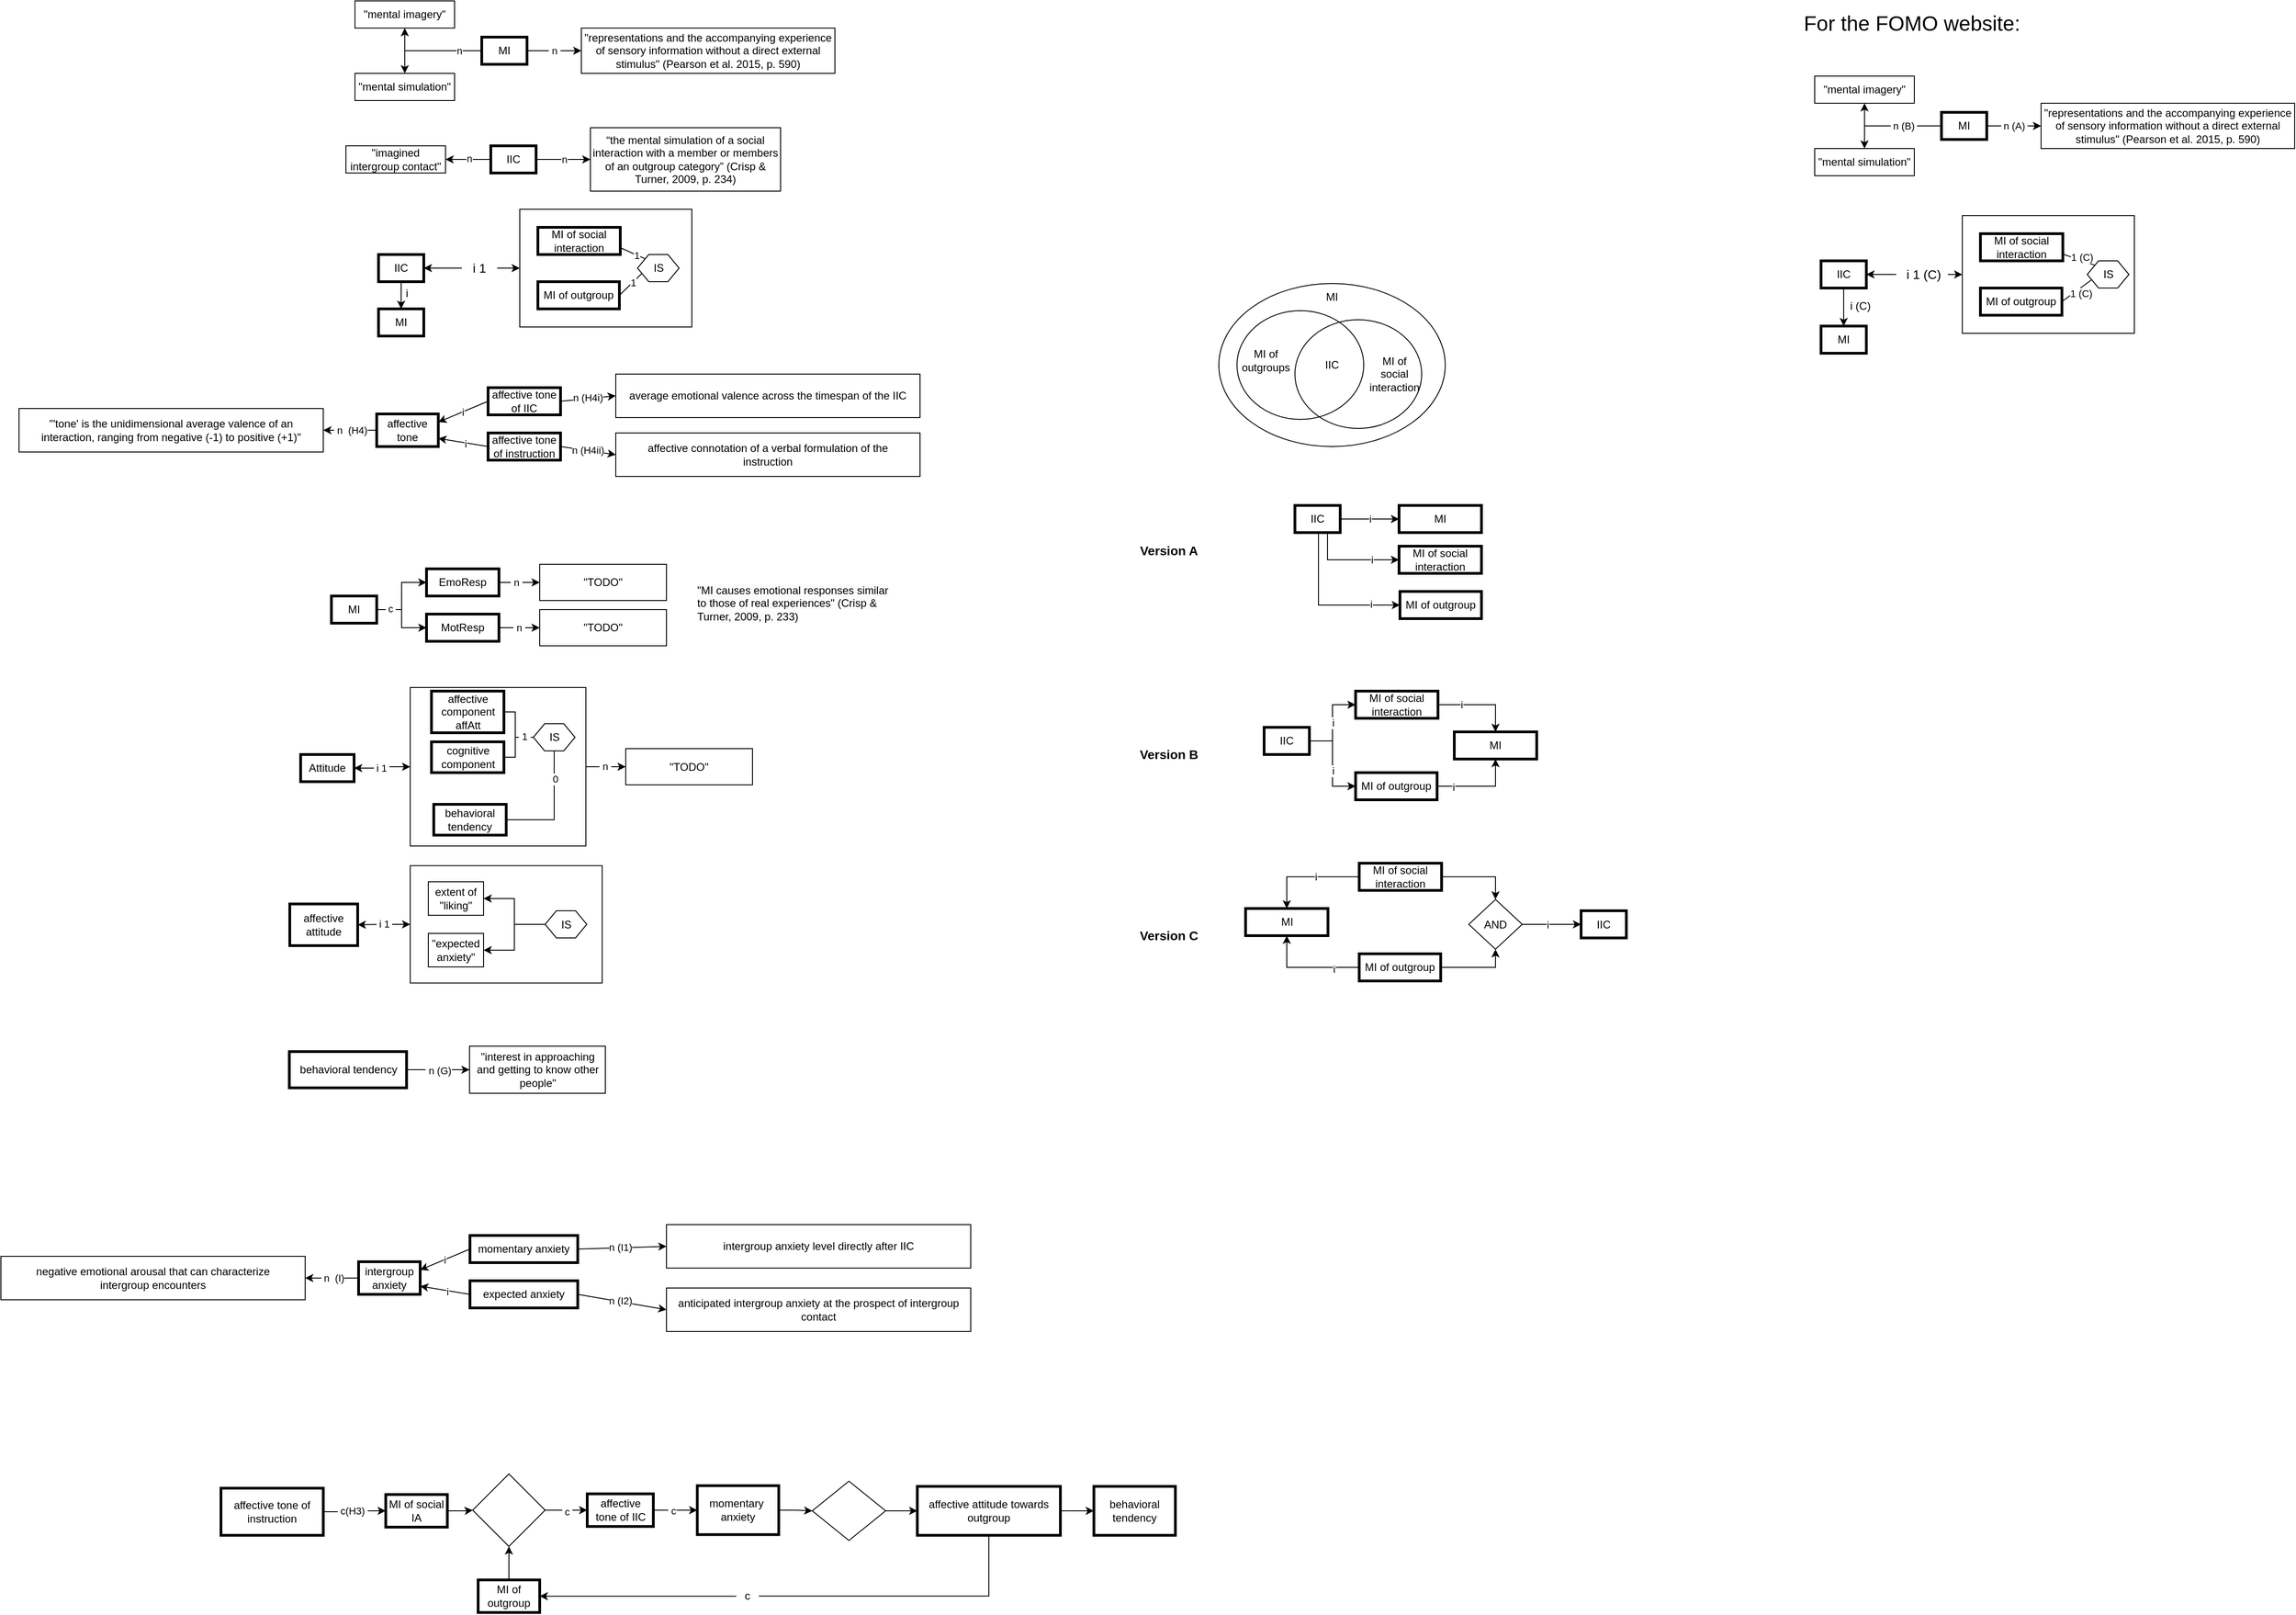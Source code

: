 <mxfile version="22.1.21" type="device">
  <diagram name="Seite-1" id="5yZLBT5A5RAoVS_Xg-lV">
    <mxGraphModel dx="1745" dy="675" grid="0" gridSize="10" guides="1" tooltips="1" connect="1" arrows="1" fold="1" page="1" pageScale="1" pageWidth="827" pageHeight="1169" math="0" shadow="0">
      <root>
        <mxCell id="0" />
        <mxCell id="1" parent="0" />
        <mxCell id="U7w9YXxzY0TWjTic5yac-33" style="edgeStyle=orthogonalEdgeStyle;rounded=0;orthogonalLoop=1;jettySize=auto;html=1;startArrow=classic;startFill=1;" parent="1" source="U7w9YXxzY0TWjTic5yac-24" target="U7w9YXxzY0TWjTic5yac-34" edge="1">
          <mxGeometry relative="1" as="geometry">
            <mxPoint x="100" y="883.0" as="targetPoint" />
          </mxGeometry>
        </mxCell>
        <mxCell id="U7w9YXxzY0TWjTic5yac-36" value="&amp;nbsp;i 1&amp;nbsp;" style="edgeLabel;html=1;align=center;verticalAlign=middle;resizable=0;points=[];" parent="U7w9YXxzY0TWjTic5yac-33" vertex="1" connectable="0">
          <mxGeometry x="0.002" y="-1" relative="1" as="geometry">
            <mxPoint as="offset" />
          </mxGeometry>
        </mxCell>
        <mxCell id="U7w9YXxzY0TWjTic5yac-37" style="edgeStyle=orthogonalEdgeStyle;rounded=0;orthogonalLoop=1;jettySize=auto;html=1;" parent="1" source="U7w9YXxzY0TWjTic5yac-24" target="U7w9YXxzY0TWjTic5yac-21" edge="1">
          <mxGeometry relative="1" as="geometry" />
        </mxCell>
        <mxCell id="U7w9YXxzY0TWjTic5yac-38" value="&amp;nbsp;n&amp;nbsp;" style="edgeLabel;html=1;align=center;verticalAlign=middle;resizable=0;points=[];" parent="U7w9YXxzY0TWjTic5yac-37" vertex="1" connectable="0">
          <mxGeometry x="-0.078" y="1" relative="1" as="geometry">
            <mxPoint as="offset" />
          </mxGeometry>
        </mxCell>
        <mxCell id="U7w9YXxzY0TWjTic5yac-24" value="" style="rounded=0;whiteSpace=wrap;html=1;" parent="1" vertex="1">
          <mxGeometry x="157" y="796" width="194" height="175" as="geometry" />
        </mxCell>
        <mxCell id="WUrqiauPszfEcTlT8KK8-7" value="" style="rounded=0;whiteSpace=wrap;html=1;" parent="1" vertex="1">
          <mxGeometry x="278" y="268" width="190" height="130" as="geometry" />
        </mxCell>
        <mxCell id="HkP_gd-xjNYq4AOfFM9T-7" style="edgeStyle=orthogonalEdgeStyle;rounded=0;orthogonalLoop=1;jettySize=auto;html=1;" parent="1" source="HkP_gd-xjNYq4AOfFM9T-1" target="HkP_gd-xjNYq4AOfFM9T-5" edge="1">
          <mxGeometry relative="1" as="geometry" />
        </mxCell>
        <mxCell id="HkP_gd-xjNYq4AOfFM9T-8" style="edgeStyle=orthogonalEdgeStyle;rounded=0;orthogonalLoop=1;jettySize=auto;html=1;" parent="1" source="HkP_gd-xjNYq4AOfFM9T-1" target="HkP_gd-xjNYq4AOfFM9T-2" edge="1">
          <mxGeometry relative="1" as="geometry" />
        </mxCell>
        <mxCell id="HkP_gd-xjNYq4AOfFM9T-9" value="n" style="edgeLabel;html=1;align=center;verticalAlign=middle;resizable=0;points=[];" parent="HkP_gd-xjNYq4AOfFM9T-8" vertex="1" connectable="0">
          <mxGeometry x="-0.545" relative="1" as="geometry">
            <mxPoint as="offset" />
          </mxGeometry>
        </mxCell>
        <mxCell id="b0rjAcDf9z5aJyuMgeFr-4" style="edgeStyle=orthogonalEdgeStyle;rounded=0;orthogonalLoop=1;jettySize=auto;html=1;" parent="1" source="HkP_gd-xjNYq4AOfFM9T-1" target="HkP_gd-xjNYq4AOfFM9T-10" edge="1">
          <mxGeometry relative="1" as="geometry" />
        </mxCell>
        <mxCell id="b0rjAcDf9z5aJyuMgeFr-5" value="&amp;nbsp;n&amp;nbsp;" style="edgeLabel;html=1;align=center;verticalAlign=middle;resizable=0;points=[];" parent="b0rjAcDf9z5aJyuMgeFr-4" vertex="1" connectable="0">
          <mxGeometry x="-0.001" relative="1" as="geometry">
            <mxPoint as="offset" />
          </mxGeometry>
        </mxCell>
        <mxCell id="HkP_gd-xjNYq4AOfFM9T-1" value="MI" style="rounded=0;whiteSpace=wrap;html=1;strokeWidth=3;" parent="1" vertex="1">
          <mxGeometry x="236" y="78" width="50" height="30" as="geometry" />
        </mxCell>
        <mxCell id="HkP_gd-xjNYq4AOfFM9T-2" value="&quot;mental imagery&quot;" style="rounded=0;whiteSpace=wrap;html=1;" parent="1" vertex="1">
          <mxGeometry x="96" y="38" width="110" height="30" as="geometry" />
        </mxCell>
        <mxCell id="HkP_gd-xjNYq4AOfFM9T-5" value="&quot;mental simulation&quot;" style="rounded=0;whiteSpace=wrap;html=1;" parent="1" vertex="1">
          <mxGeometry x="96" y="118" width="110" height="30" as="geometry" />
        </mxCell>
        <mxCell id="HkP_gd-xjNYq4AOfFM9T-10" value="&quot;representations and the accompanying experience of sensory information without a direct external stimulus&quot; (Pearson et al. 2015, p. 590)" style="rounded=0;whiteSpace=wrap;html=1;" parent="1" vertex="1">
          <mxGeometry x="346" y="68" width="280" height="50" as="geometry" />
        </mxCell>
        <mxCell id="HkP_gd-xjNYq4AOfFM9T-13" style="edgeStyle=orthogonalEdgeStyle;rounded=0;orthogonalLoop=1;jettySize=auto;html=1;" parent="1" source="HkP_gd-xjNYq4AOfFM9T-11" target="HkP_gd-xjNYq4AOfFM9T-12" edge="1">
          <mxGeometry relative="1" as="geometry" />
        </mxCell>
        <mxCell id="HkP_gd-xjNYq4AOfFM9T-14" value="n" style="edgeLabel;html=1;align=center;verticalAlign=middle;resizable=0;points=[];" parent="HkP_gd-xjNYq4AOfFM9T-13" vertex="1" connectable="0">
          <mxGeometry x="0.033" relative="1" as="geometry">
            <mxPoint as="offset" />
          </mxGeometry>
        </mxCell>
        <mxCell id="HkP_gd-xjNYq4AOfFM9T-16" style="edgeStyle=orthogonalEdgeStyle;rounded=0;orthogonalLoop=1;jettySize=auto;html=1;" parent="1" source="HkP_gd-xjNYq4AOfFM9T-11" target="HkP_gd-xjNYq4AOfFM9T-15" edge="1">
          <mxGeometry relative="1" as="geometry" />
        </mxCell>
        <mxCell id="HkP_gd-xjNYq4AOfFM9T-17" value="n" style="edgeLabel;html=1;align=center;verticalAlign=middle;resizable=0;points=[];" parent="HkP_gd-xjNYq4AOfFM9T-16" vertex="1" connectable="0">
          <mxGeometry x="-0.05" y="-1" relative="1" as="geometry">
            <mxPoint as="offset" />
          </mxGeometry>
        </mxCell>
        <mxCell id="HkP_gd-xjNYq4AOfFM9T-11" value="IIC" style="rounded=0;whiteSpace=wrap;html=1;strokeWidth=3;" parent="1" vertex="1">
          <mxGeometry x="246" y="198" width="50" height="30" as="geometry" />
        </mxCell>
        <mxCell id="HkP_gd-xjNYq4AOfFM9T-12" value="“the mental simulation of a social interaction with a member or members of an outgroup category” (Crisp &amp;amp; Turner, 2009, p. 234)" style="rounded=0;whiteSpace=wrap;html=1;" parent="1" vertex="1">
          <mxGeometry x="356" y="178" width="210" height="70" as="geometry" />
        </mxCell>
        <mxCell id="HkP_gd-xjNYq4AOfFM9T-15" value="&quot;imagined intergroup contact&quot;" style="rounded=0;whiteSpace=wrap;html=1;" parent="1" vertex="1">
          <mxGeometry x="86" y="198" width="110" height="30" as="geometry" />
        </mxCell>
        <mxCell id="HkP_gd-xjNYq4AOfFM9T-21" value="" style="ellipse;whiteSpace=wrap;html=1;" parent="1" vertex="1">
          <mxGeometry x="1050" y="350" width="250" height="180" as="geometry" />
        </mxCell>
        <mxCell id="HkP_gd-xjNYq4AOfFM9T-22" value="" style="ellipse;whiteSpace=wrap;html=1;fillColor=none;" parent="1" vertex="1">
          <mxGeometry x="1070" y="380" width="140" height="120" as="geometry" />
        </mxCell>
        <mxCell id="HkP_gd-xjNYq4AOfFM9T-23" value="" style="ellipse;whiteSpace=wrap;html=1;fillColor=none;" parent="1" vertex="1">
          <mxGeometry x="1134" y="390" width="140" height="120" as="geometry" />
        </mxCell>
        <mxCell id="HkP_gd-xjNYq4AOfFM9T-24" value="MI" style="text;html=1;strokeColor=none;fillColor=none;align=center;verticalAlign=middle;whiteSpace=wrap;rounded=0;" parent="1" vertex="1">
          <mxGeometry x="1145" y="350" width="60" height="30" as="geometry" />
        </mxCell>
        <mxCell id="HkP_gd-xjNYq4AOfFM9T-25" value="MI of social interaction" style="text;html=1;strokeColor=none;fillColor=none;align=center;verticalAlign=middle;whiteSpace=wrap;rounded=0;" parent="1" vertex="1">
          <mxGeometry x="1214" y="435" width="60" height="30" as="geometry" />
        </mxCell>
        <mxCell id="HkP_gd-xjNYq4AOfFM9T-26" value="MI of outgroups" style="text;html=1;strokeColor=none;fillColor=none;align=center;verticalAlign=middle;whiteSpace=wrap;rounded=0;" parent="1" vertex="1">
          <mxGeometry x="1070" y="420" width="64" height="30" as="geometry" />
        </mxCell>
        <mxCell id="HkP_gd-xjNYq4AOfFM9T-27" value="IIC" style="text;html=1;strokeColor=none;fillColor=none;align=center;verticalAlign=middle;whiteSpace=wrap;rounded=0;" parent="1" vertex="1">
          <mxGeometry x="1145" y="425" width="60" height="30" as="geometry" />
        </mxCell>
        <mxCell id="HkP_gd-xjNYq4AOfFM9T-28" value="MI" style="rounded=0;whiteSpace=wrap;html=1;strokeWidth=3;" parent="1" vertex="1">
          <mxGeometry x="1249" y="595" width="91" height="30" as="geometry" />
        </mxCell>
        <mxCell id="HkP_gd-xjNYq4AOfFM9T-30" value="i" style="edgeStyle=orthogonalEdgeStyle;rounded=0;orthogonalLoop=1;jettySize=auto;html=1;" parent="1" source="HkP_gd-xjNYq4AOfFM9T-29" target="HkP_gd-xjNYq4AOfFM9T-28" edge="1">
          <mxGeometry relative="1" as="geometry" />
        </mxCell>
        <mxCell id="HkP_gd-xjNYq4AOfFM9T-33" style="edgeStyle=orthogonalEdgeStyle;rounded=0;orthogonalLoop=1;jettySize=auto;html=1;entryX=0;entryY=0.5;entryDx=0;entryDy=0;" parent="1" source="HkP_gd-xjNYq4AOfFM9T-29" target="HkP_gd-xjNYq4AOfFM9T-31" edge="1">
          <mxGeometry relative="1" as="geometry">
            <Array as="points">
              <mxPoint x="1170" y="655" />
            </Array>
          </mxGeometry>
        </mxCell>
        <mxCell id="HkP_gd-xjNYq4AOfFM9T-35" value="i" style="edgeLabel;html=1;align=center;verticalAlign=middle;resizable=0;points=[];" parent="HkP_gd-xjNYq4AOfFM9T-33" vertex="1" connectable="0">
          <mxGeometry x="0.45" relative="1" as="geometry">
            <mxPoint as="offset" />
          </mxGeometry>
        </mxCell>
        <mxCell id="HkP_gd-xjNYq4AOfFM9T-34" style="edgeStyle=orthogonalEdgeStyle;rounded=0;orthogonalLoop=1;jettySize=auto;html=1;entryX=0;entryY=0.5;entryDx=0;entryDy=0;" parent="1" source="HkP_gd-xjNYq4AOfFM9T-29" target="HkP_gd-xjNYq4AOfFM9T-32" edge="1">
          <mxGeometry relative="1" as="geometry">
            <Array as="points">
              <mxPoint x="1160" y="705" />
            </Array>
          </mxGeometry>
        </mxCell>
        <mxCell id="HkP_gd-xjNYq4AOfFM9T-36" value="i" style="edgeLabel;html=1;align=center;verticalAlign=middle;resizable=0;points=[];" parent="HkP_gd-xjNYq4AOfFM9T-34" vertex="1" connectable="0">
          <mxGeometry x="0.624" y="1" relative="1" as="geometry">
            <mxPoint as="offset" />
          </mxGeometry>
        </mxCell>
        <mxCell id="HkP_gd-xjNYq4AOfFM9T-29" value="IIC" style="rounded=0;whiteSpace=wrap;html=1;strokeWidth=3;" parent="1" vertex="1">
          <mxGeometry x="1134" y="595" width="50" height="30" as="geometry" />
        </mxCell>
        <mxCell id="HkP_gd-xjNYq4AOfFM9T-31" value="MI of social interaction" style="rounded=0;whiteSpace=wrap;html=1;strokeWidth=3;" parent="1" vertex="1">
          <mxGeometry x="1249" y="640" width="91" height="30" as="geometry" />
        </mxCell>
        <mxCell id="HkP_gd-xjNYq4AOfFM9T-32" value="MI of outgroup" style="rounded=0;whiteSpace=wrap;html=1;strokeWidth=3;" parent="1" vertex="1">
          <mxGeometry x="1250" y="690" width="90" height="30" as="geometry" />
        </mxCell>
        <mxCell id="HkP_gd-xjNYq4AOfFM9T-37" value="&lt;b&gt;&lt;font style=&quot;font-size: 14px;&quot;&gt;Version A&lt;/font&gt;&lt;/b&gt;" style="text;html=1;strokeColor=none;fillColor=none;align=center;verticalAlign=middle;whiteSpace=wrap;rounded=0;" parent="1" vertex="1">
          <mxGeometry x="950" y="630" width="90" height="30" as="geometry" />
        </mxCell>
        <mxCell id="HkP_gd-xjNYq4AOfFM9T-38" value="MI" style="rounded=0;whiteSpace=wrap;html=1;strokeWidth=3;" parent="1" vertex="1">
          <mxGeometry x="1310" y="845" width="91" height="30" as="geometry" />
        </mxCell>
        <mxCell id="HkP_gd-xjNYq4AOfFM9T-39" value="i" style="edgeStyle=orthogonalEdgeStyle;rounded=0;orthogonalLoop=1;jettySize=auto;html=1;entryX=0;entryY=0.5;entryDx=0;entryDy=0;" parent="1" source="HkP_gd-xjNYq4AOfFM9T-44" target="HkP_gd-xjNYq4AOfFM9T-45" edge="1">
          <mxGeometry relative="1" as="geometry" />
        </mxCell>
        <mxCell id="HkP_gd-xjNYq4AOfFM9T-40" style="edgeStyle=orthogonalEdgeStyle;rounded=0;orthogonalLoop=1;jettySize=auto;html=1;entryX=1;entryY=0.5;entryDx=0;entryDy=0;startArrow=classic;startFill=1;endArrow=none;endFill=0;exitX=0.5;exitY=0;exitDx=0;exitDy=0;" parent="1" source="HkP_gd-xjNYq4AOfFM9T-38" target="HkP_gd-xjNYq4AOfFM9T-45" edge="1">
          <mxGeometry relative="1" as="geometry" />
        </mxCell>
        <mxCell id="HkP_gd-xjNYq4AOfFM9T-41" value="i" style="edgeLabel;html=1;align=center;verticalAlign=middle;resizable=0;points=[];" parent="HkP_gd-xjNYq4AOfFM9T-40" vertex="1" connectable="0">
          <mxGeometry x="0.45" relative="1" as="geometry">
            <mxPoint as="offset" />
          </mxGeometry>
        </mxCell>
        <mxCell id="HkP_gd-xjNYq4AOfFM9T-42" style="edgeStyle=orthogonalEdgeStyle;rounded=0;orthogonalLoop=1;jettySize=auto;html=1;entryX=1;entryY=0.5;entryDx=0;entryDy=0;startArrow=classic;startFill=1;endArrow=none;endFill=0;exitX=0.5;exitY=1;exitDx=0;exitDy=0;" parent="1" source="HkP_gd-xjNYq4AOfFM9T-38" target="HkP_gd-xjNYq4AOfFM9T-46" edge="1">
          <mxGeometry relative="1" as="geometry" />
        </mxCell>
        <mxCell id="HkP_gd-xjNYq4AOfFM9T-43" value="i" style="edgeLabel;html=1;align=center;verticalAlign=middle;resizable=0;points=[];" parent="HkP_gd-xjNYq4AOfFM9T-42" vertex="1" connectable="0">
          <mxGeometry x="0.624" y="1" relative="1" as="geometry">
            <mxPoint as="offset" />
          </mxGeometry>
        </mxCell>
        <mxCell id="HkP_gd-xjNYq4AOfFM9T-48" style="edgeStyle=orthogonalEdgeStyle;rounded=0;orthogonalLoop=1;jettySize=auto;html=1;entryX=0;entryY=0.5;entryDx=0;entryDy=0;" parent="1" source="HkP_gd-xjNYq4AOfFM9T-44" target="HkP_gd-xjNYq4AOfFM9T-46" edge="1">
          <mxGeometry relative="1" as="geometry" />
        </mxCell>
        <mxCell id="HkP_gd-xjNYq4AOfFM9T-49" value="i" style="edgeLabel;html=1;align=center;verticalAlign=middle;resizable=0;points=[];" parent="HkP_gd-xjNYq4AOfFM9T-48" vertex="1" connectable="0">
          <mxGeometry x="0.139" relative="1" as="geometry">
            <mxPoint y="1" as="offset" />
          </mxGeometry>
        </mxCell>
        <mxCell id="HkP_gd-xjNYq4AOfFM9T-44" value="IIC" style="rounded=0;whiteSpace=wrap;html=1;strokeWidth=3;" parent="1" vertex="1">
          <mxGeometry x="1100" y="840" width="50" height="30" as="geometry" />
        </mxCell>
        <mxCell id="HkP_gd-xjNYq4AOfFM9T-45" value="MI of social interaction" style="rounded=0;whiteSpace=wrap;html=1;strokeWidth=3;" parent="1" vertex="1">
          <mxGeometry x="1201" y="800" width="91" height="30" as="geometry" />
        </mxCell>
        <mxCell id="HkP_gd-xjNYq4AOfFM9T-46" value="MI of outgroup" style="rounded=0;whiteSpace=wrap;html=1;strokeWidth=3;" parent="1" vertex="1">
          <mxGeometry x="1201" y="890" width="90" height="30" as="geometry" />
        </mxCell>
        <mxCell id="HkP_gd-xjNYq4AOfFM9T-47" value="&lt;b&gt;&lt;font style=&quot;font-size: 14px;&quot;&gt;Version B&lt;/font&gt;&lt;/b&gt;" style="text;html=1;strokeColor=none;fillColor=none;align=center;verticalAlign=middle;whiteSpace=wrap;rounded=0;" parent="1" vertex="1">
          <mxGeometry x="950" y="855" width="90" height="30" as="geometry" />
        </mxCell>
        <mxCell id="HkP_gd-xjNYq4AOfFM9T-50" value="MI" style="rounded=0;whiteSpace=wrap;html=1;strokeWidth=3;" parent="1" vertex="1">
          <mxGeometry x="1079.5" y="1040" width="91" height="30" as="geometry" />
        </mxCell>
        <mxCell id="HkP_gd-xjNYq4AOfFM9T-58" value="IIC" style="rounded=0;whiteSpace=wrap;html=1;strokeWidth=3;" parent="1" vertex="1">
          <mxGeometry x="1450" y="1042.5" width="50" height="30" as="geometry" />
        </mxCell>
        <mxCell id="HkP_gd-xjNYq4AOfFM9T-62" style="edgeStyle=orthogonalEdgeStyle;rounded=0;orthogonalLoop=1;jettySize=auto;html=1;entryX=0.5;entryY=0;entryDx=0;entryDy=0;" parent="1" source="HkP_gd-xjNYq4AOfFM9T-59" target="HkP_gd-xjNYq4AOfFM9T-50" edge="1">
          <mxGeometry relative="1" as="geometry" />
        </mxCell>
        <mxCell id="HkP_gd-xjNYq4AOfFM9T-63" value="i" style="edgeLabel;html=1;align=center;verticalAlign=middle;resizable=0;points=[];" parent="HkP_gd-xjNYq4AOfFM9T-62" vertex="1" connectable="0">
          <mxGeometry x="-0.157" relative="1" as="geometry">
            <mxPoint as="offset" />
          </mxGeometry>
        </mxCell>
        <mxCell id="HkP_gd-xjNYq4AOfFM9T-67" style="edgeStyle=orthogonalEdgeStyle;rounded=0;orthogonalLoop=1;jettySize=auto;html=1;entryX=0.5;entryY=0;entryDx=0;entryDy=0;" parent="1" source="HkP_gd-xjNYq4AOfFM9T-59" target="HkP_gd-xjNYq4AOfFM9T-66" edge="1">
          <mxGeometry relative="1" as="geometry" />
        </mxCell>
        <mxCell id="HkP_gd-xjNYq4AOfFM9T-59" value="MI of social interaction" style="rounded=0;whiteSpace=wrap;html=1;strokeWidth=3;" parent="1" vertex="1">
          <mxGeometry x="1205" y="990" width="91" height="30" as="geometry" />
        </mxCell>
        <mxCell id="HkP_gd-xjNYq4AOfFM9T-64" style="edgeStyle=orthogonalEdgeStyle;rounded=0;orthogonalLoop=1;jettySize=auto;html=1;entryX=0.5;entryY=1;entryDx=0;entryDy=0;" parent="1" source="HkP_gd-xjNYq4AOfFM9T-60" target="HkP_gd-xjNYq4AOfFM9T-50" edge="1">
          <mxGeometry relative="1" as="geometry" />
        </mxCell>
        <mxCell id="HkP_gd-xjNYq4AOfFM9T-65" value="i" style="edgeLabel;html=1;align=center;verticalAlign=middle;resizable=0;points=[];" parent="HkP_gd-xjNYq4AOfFM9T-64" vertex="1" connectable="0">
          <mxGeometry x="-0.487" y="2" relative="1" as="geometry">
            <mxPoint x="1" as="offset" />
          </mxGeometry>
        </mxCell>
        <mxCell id="HkP_gd-xjNYq4AOfFM9T-68" style="edgeStyle=orthogonalEdgeStyle;rounded=0;orthogonalLoop=1;jettySize=auto;html=1;entryX=0.5;entryY=1;entryDx=0;entryDy=0;" parent="1" source="HkP_gd-xjNYq4AOfFM9T-60" target="HkP_gd-xjNYq4AOfFM9T-66" edge="1">
          <mxGeometry relative="1" as="geometry" />
        </mxCell>
        <mxCell id="HkP_gd-xjNYq4AOfFM9T-60" value="MI of outgroup" style="rounded=0;whiteSpace=wrap;html=1;strokeWidth=3;" parent="1" vertex="1">
          <mxGeometry x="1205" y="1090" width="90" height="30" as="geometry" />
        </mxCell>
        <mxCell id="HkP_gd-xjNYq4AOfFM9T-61" value="&lt;b&gt;&lt;font style=&quot;font-size: 14px;&quot;&gt;Version C&lt;/font&gt;&lt;/b&gt;" style="text;html=1;strokeColor=none;fillColor=none;align=center;verticalAlign=middle;whiteSpace=wrap;rounded=0;" parent="1" vertex="1">
          <mxGeometry x="950" y="1055" width="90" height="30" as="geometry" />
        </mxCell>
        <mxCell id="HkP_gd-xjNYq4AOfFM9T-70" style="edgeStyle=orthogonalEdgeStyle;rounded=0;orthogonalLoop=1;jettySize=auto;html=1;entryX=0;entryY=0.5;entryDx=0;entryDy=0;" parent="1" source="HkP_gd-xjNYq4AOfFM9T-66" target="HkP_gd-xjNYq4AOfFM9T-58" edge="1">
          <mxGeometry relative="1" as="geometry" />
        </mxCell>
        <mxCell id="HkP_gd-xjNYq4AOfFM9T-71" value="i" style="edgeLabel;html=1;align=center;verticalAlign=middle;resizable=0;points=[];" parent="HkP_gd-xjNYq4AOfFM9T-70" vertex="1" connectable="0">
          <mxGeometry x="-0.139" y="1" relative="1" as="geometry">
            <mxPoint y="1" as="offset" />
          </mxGeometry>
        </mxCell>
        <mxCell id="HkP_gd-xjNYq4AOfFM9T-66" value="AND" style="rhombus;whiteSpace=wrap;html=1;" parent="1" vertex="1">
          <mxGeometry x="1326" y="1030" width="59" height="55" as="geometry" />
        </mxCell>
        <mxCell id="WUrqiauPszfEcTlT8KK8-2" style="edgeStyle=orthogonalEdgeStyle;rounded=0;orthogonalLoop=1;jettySize=auto;html=1;entryX=0;entryY=0.5;entryDx=0;entryDy=0;startArrow=classic;startFill=1;" parent="1" source="WUrqiauPszfEcTlT8KK8-4" target="WUrqiauPszfEcTlT8KK8-7" edge="1">
          <mxGeometry relative="1" as="geometry" />
        </mxCell>
        <mxCell id="WUrqiauPszfEcTlT8KK8-3" value="i" style="edgeLabel;html=1;align=center;verticalAlign=middle;resizable=0;points=[];" parent="WUrqiauPszfEcTlT8KK8-2" vertex="1" connectable="0">
          <mxGeometry x="0.139" relative="1" as="geometry">
            <mxPoint y="1" as="offset" />
          </mxGeometry>
        </mxCell>
        <mxCell id="WUrqiauPszfEcTlT8KK8-9" value="&lt;font style=&quot;font-size: 14px;&quot;&gt;&amp;nbsp; &amp;nbsp;i 1 &amp;nbsp;&amp;nbsp;&lt;/font&gt;" style="edgeLabel;html=1;align=center;verticalAlign=middle;resizable=0;points=[];" parent="WUrqiauPszfEcTlT8KK8-2" vertex="1" connectable="0">
          <mxGeometry x="0.151" relative="1" as="geometry">
            <mxPoint as="offset" />
          </mxGeometry>
        </mxCell>
        <mxCell id="b0rjAcDf9z5aJyuMgeFr-18" style="edgeStyle=orthogonalEdgeStyle;rounded=0;orthogonalLoop=1;jettySize=auto;html=1;" parent="1" source="WUrqiauPszfEcTlT8KK8-4" target="b0rjAcDf9z5aJyuMgeFr-17" edge="1">
          <mxGeometry relative="1" as="geometry" />
        </mxCell>
        <mxCell id="WUrqiauPszfEcTlT8KK8-4" value="IIC" style="rounded=0;whiteSpace=wrap;html=1;strokeWidth=3;" parent="1" vertex="1">
          <mxGeometry x="122" y="318" width="50" height="30" as="geometry" />
        </mxCell>
        <mxCell id="WUrqiauPszfEcTlT8KK8-5" value="MI of social interaction" style="rounded=0;whiteSpace=wrap;html=1;strokeWidth=3;" parent="1" vertex="1">
          <mxGeometry x="298" y="288" width="91" height="30" as="geometry" />
        </mxCell>
        <mxCell id="WUrqiauPszfEcTlT8KK8-6" value="MI of outgroup" style="rounded=0;whiteSpace=wrap;html=1;strokeWidth=3;" parent="1" vertex="1">
          <mxGeometry x="298" y="348" width="90" height="30" as="geometry" />
        </mxCell>
        <mxCell id="WUrqiauPszfEcTlT8KK8-11" style="rounded=0;orthogonalLoop=1;jettySize=auto;html=1;entryX=1;entryY=0.75;entryDx=0;entryDy=0;exitX=0.205;exitY=0.172;exitDx=0;exitDy=0;exitPerimeter=0;endArrow=none;endFill=0;" parent="1" source="WUrqiauPszfEcTlT8KK8-10" target="WUrqiauPszfEcTlT8KK8-5" edge="1">
          <mxGeometry relative="1" as="geometry" />
        </mxCell>
        <mxCell id="WUrqiauPszfEcTlT8KK8-13" value="1" style="edgeLabel;html=1;align=center;verticalAlign=middle;resizable=0;points=[];" parent="WUrqiauPszfEcTlT8KK8-11" vertex="1" connectable="0">
          <mxGeometry x="-0.276" relative="1" as="geometry">
            <mxPoint as="offset" />
          </mxGeometry>
        </mxCell>
        <mxCell id="WUrqiauPszfEcTlT8KK8-12" style="rounded=0;orthogonalLoop=1;jettySize=auto;html=1;exitX=0;exitY=0.75;exitDx=0;exitDy=0;entryX=1;entryY=0.5;entryDx=0;entryDy=0;endArrow=none;endFill=0;" parent="1" source="WUrqiauPszfEcTlT8KK8-10" target="WUrqiauPszfEcTlT8KK8-6" edge="1">
          <mxGeometry relative="1" as="geometry" />
        </mxCell>
        <mxCell id="WUrqiauPszfEcTlT8KK8-14" value="1" style="edgeLabel;html=1;align=center;verticalAlign=middle;resizable=0;points=[];" parent="WUrqiauPszfEcTlT8KK8-12" vertex="1" connectable="0">
          <mxGeometry x="-0.196" relative="1" as="geometry">
            <mxPoint as="offset" />
          </mxGeometry>
        </mxCell>
        <mxCell id="WUrqiauPszfEcTlT8KK8-10" value="IS" style="verticalLabelPosition=middle;verticalAlign=middle;html=1;shape=hexagon;perimeter=hexagonPerimeter2;arcSize=6;size=0.27;align=center;labelPosition=center;" parent="1" vertex="1">
          <mxGeometry x="408" y="318" width="46" height="30" as="geometry" />
        </mxCell>
        <mxCell id="b0rjAcDf9z5aJyuMgeFr-6" style="edgeStyle=orthogonalEdgeStyle;rounded=0;orthogonalLoop=1;jettySize=auto;html=1;" parent="1" source="b0rjAcDf9z5aJyuMgeFr-1" target="b0rjAcDf9z5aJyuMgeFr-3" edge="1">
          <mxGeometry relative="1" as="geometry" />
        </mxCell>
        <mxCell id="b0rjAcDf9z5aJyuMgeFr-15" style="edgeStyle=orthogonalEdgeStyle;rounded=0;orthogonalLoop=1;jettySize=auto;html=1;" parent="1" source="b0rjAcDf9z5aJyuMgeFr-1" target="b0rjAcDf9z5aJyuMgeFr-11" edge="1">
          <mxGeometry relative="1" as="geometry" />
        </mxCell>
        <mxCell id="b0rjAcDf9z5aJyuMgeFr-16" value="&amp;nbsp;c&amp;nbsp;" style="edgeLabel;html=1;align=center;verticalAlign=middle;resizable=0;points=[];" parent="b0rjAcDf9z5aJyuMgeFr-15" vertex="1" connectable="0">
          <mxGeometry x="-0.598" y="1" relative="1" as="geometry">
            <mxPoint as="offset" />
          </mxGeometry>
        </mxCell>
        <mxCell id="b0rjAcDf9z5aJyuMgeFr-1" value="MI" style="rounded=0;whiteSpace=wrap;html=1;strokeWidth=3;" parent="1" vertex="1">
          <mxGeometry x="70" y="695" width="50" height="30" as="geometry" />
        </mxCell>
        <mxCell id="b0rjAcDf9z5aJyuMgeFr-2" value="&quot;TODO&quot;" style="rounded=0;whiteSpace=wrap;html=1;" parent="1" vertex="1">
          <mxGeometry x="300" y="660" width="140" height="40" as="geometry" />
        </mxCell>
        <mxCell id="b0rjAcDf9z5aJyuMgeFr-9" style="edgeStyle=orthogonalEdgeStyle;rounded=0;orthogonalLoop=1;jettySize=auto;html=1;" parent="1" source="b0rjAcDf9z5aJyuMgeFr-3" target="b0rjAcDf9z5aJyuMgeFr-2" edge="1">
          <mxGeometry relative="1" as="geometry" />
        </mxCell>
        <mxCell id="b0rjAcDf9z5aJyuMgeFr-10" value="&amp;nbsp;n&amp;nbsp;" style="edgeLabel;html=1;align=center;verticalAlign=middle;resizable=0;points=[];" parent="b0rjAcDf9z5aJyuMgeFr-9" vertex="1" connectable="0">
          <mxGeometry x="-0.149" relative="1" as="geometry">
            <mxPoint as="offset" />
          </mxGeometry>
        </mxCell>
        <mxCell id="b0rjAcDf9z5aJyuMgeFr-3" value="EmoResp" style="rounded=0;whiteSpace=wrap;html=1;strokeWidth=3;" parent="1" vertex="1">
          <mxGeometry x="175" y="665" width="80" height="30" as="geometry" />
        </mxCell>
        <mxCell id="b0rjAcDf9z5aJyuMgeFr-8" value="&lt;span style=&quot;color: rgb(0, 0, 0); font-family: Helvetica; font-size: 12px; font-style: normal; font-variant-ligatures: normal; font-variant-caps: normal; font-weight: 400; letter-spacing: normal; orphans: 2; text-align: center; text-indent: 0px; text-transform: none; widows: 2; word-spacing: 0px; -webkit-text-stroke-width: 0px; background-color: rgb(251, 251, 251); text-decoration-thickness: initial; text-decoration-style: initial; text-decoration-color: initial; float: none; display: inline !important;&quot;&gt;&quot;MI causes emotional responses similar to those of real experiences&quot; (Crisp &amp;amp; Turner, 2009, p. 233)&lt;/span&gt;" style="text;whiteSpace=wrap;html=1;" parent="1" vertex="1">
          <mxGeometry x="472" y="675" width="220" height="50" as="geometry" />
        </mxCell>
        <mxCell id="b0rjAcDf9z5aJyuMgeFr-13" style="edgeStyle=orthogonalEdgeStyle;rounded=0;orthogonalLoop=1;jettySize=auto;html=1;" parent="1" source="b0rjAcDf9z5aJyuMgeFr-11" target="b0rjAcDf9z5aJyuMgeFr-12" edge="1">
          <mxGeometry relative="1" as="geometry" />
        </mxCell>
        <mxCell id="b0rjAcDf9z5aJyuMgeFr-14" value="&amp;nbsp;n&amp;nbsp;" style="edgeLabel;html=1;align=center;verticalAlign=middle;resizable=0;points=[];" parent="b0rjAcDf9z5aJyuMgeFr-13" vertex="1" connectable="0">
          <mxGeometry x="-0.022" relative="1" as="geometry">
            <mxPoint as="offset" />
          </mxGeometry>
        </mxCell>
        <mxCell id="b0rjAcDf9z5aJyuMgeFr-11" value="MotResp" style="rounded=0;whiteSpace=wrap;html=1;strokeWidth=3;" parent="1" vertex="1">
          <mxGeometry x="175" y="715" width="80" height="30" as="geometry" />
        </mxCell>
        <mxCell id="b0rjAcDf9z5aJyuMgeFr-12" value="&quot;TODO&quot;" style="rounded=0;whiteSpace=wrap;html=1;" parent="1" vertex="1">
          <mxGeometry x="300" y="710" width="140" height="40" as="geometry" />
        </mxCell>
        <mxCell id="b0rjAcDf9z5aJyuMgeFr-17" value="MI" style="rounded=0;whiteSpace=wrap;html=1;strokeWidth=3;" parent="1" vertex="1">
          <mxGeometry x="122" y="378" width="50" height="30" as="geometry" />
        </mxCell>
        <mxCell id="b0rjAcDf9z5aJyuMgeFr-19" value="i" style="text;html=1;align=center;verticalAlign=middle;resizable=0;points=[];autosize=1;strokeColor=none;fillColor=none;" parent="1" vertex="1">
          <mxGeometry x="138" y="346" width="30" height="30" as="geometry" />
        </mxCell>
        <mxCell id="U7w9YXxzY0TWjTic5yac-59" style="edgeStyle=orthogonalEdgeStyle;rounded=0;orthogonalLoop=1;jettySize=auto;html=1;" parent="1" source="U7w9YXxzY0TWjTic5yac-1" target="U7w9YXxzY0TWjTic5yac-49" edge="1">
          <mxGeometry relative="1" as="geometry" />
        </mxCell>
        <mxCell id="U7w9YXxzY0TWjTic5yac-1" value="MI of outgroup" style="rounded=0;whiteSpace=wrap;html=1;strokeWidth=3;" parent="1" vertex="1">
          <mxGeometry x="232" y="1781.25" width="68" height="36" as="geometry" />
        </mxCell>
        <mxCell id="U7w9YXxzY0TWjTic5yac-60" style="edgeStyle=orthogonalEdgeStyle;rounded=0;orthogonalLoop=1;jettySize=auto;html=1;" parent="1" source="U7w9YXxzY0TWjTic5yac-4" target="U7w9YXxzY0TWjTic5yac-49" edge="1">
          <mxGeometry relative="1" as="geometry" />
        </mxCell>
        <mxCell id="U7w9YXxzY0TWjTic5yac-4" value="MI of social IA" style="rounded=0;whiteSpace=wrap;html=1;strokeWidth=3;" parent="1" vertex="1">
          <mxGeometry x="130" y="1687" width="68" height="36" as="geometry" />
        </mxCell>
        <mxCell id="U7w9YXxzY0TWjTic5yac-18" style="edgeStyle=orthogonalEdgeStyle;rounded=0;orthogonalLoop=1;jettySize=auto;html=1;" parent="1" source="U7w9YXxzY0TWjTic5yac-5" target="U7w9YXxzY0TWjTic5yac-17" edge="1">
          <mxGeometry relative="1" as="geometry" />
        </mxCell>
        <mxCell id="U7w9YXxzY0TWjTic5yac-19" value="&amp;nbsp;c" style="edgeLabel;html=1;align=center;verticalAlign=middle;resizable=0;points=[];" parent="U7w9YXxzY0TWjTic5yac-18" vertex="1" connectable="0">
          <mxGeometry x="0.012" relative="1" as="geometry">
            <mxPoint x="-4" as="offset" />
          </mxGeometry>
        </mxCell>
        <mxCell id="U7w9YXxzY0TWjTic5yac-5" value="affective tone of IIC" style="rounded=0;whiteSpace=wrap;html=1;strokeWidth=3;" parent="1" vertex="1">
          <mxGeometry x="352.5" y="1686.25" width="73" height="36" as="geometry" />
        </mxCell>
        <mxCell id="U7w9YXxzY0TWjTic5yac-12" style="edgeStyle=orthogonalEdgeStyle;rounded=0;orthogonalLoop=1;jettySize=auto;html=1;entryX=1;entryY=0.5;entryDx=0;entryDy=0;exitX=0;exitY=0.5;exitDx=0;exitDy=0;" parent="1" source="U7w9YXxzY0TWjTic5yac-6" target="U7w9YXxzY0TWjTic5yac-11" edge="1">
          <mxGeometry relative="1" as="geometry">
            <Array as="points">
              <mxPoint x="89" y="512" />
              <mxPoint x="89" y="512" />
            </Array>
          </mxGeometry>
        </mxCell>
        <mxCell id="U7w9YXxzY0TWjTic5yac-13" value="&amp;nbsp;n&amp;nbsp; (H4)" style="edgeLabel;html=1;align=center;verticalAlign=middle;resizable=0;points=[];" parent="U7w9YXxzY0TWjTic5yac-12" vertex="1" connectable="0">
          <mxGeometry x="0.516" relative="1" as="geometry">
            <mxPoint x="15" as="offset" />
          </mxGeometry>
        </mxCell>
        <mxCell id="U7w9YXxzY0TWjTic5yac-6" value="affective tone" style="rounded=0;whiteSpace=wrap;html=1;strokeWidth=3;" parent="1" vertex="1">
          <mxGeometry x="120" y="494" width="68" height="36" as="geometry" />
        </mxCell>
        <mxCell id="U7w9YXxzY0TWjTic5yac-11" value="&quot;&#39;tone&#39; is the unidimensional average valence of an interaction, ranging from negative (-1) to positive (+1)&quot;" style="rounded=0;whiteSpace=wrap;html=1;spacing=12;" parent="1" vertex="1">
          <mxGeometry x="-275" y="488" width="336" height="48" as="geometry" />
        </mxCell>
        <mxCell id="U7w9YXxzY0TWjTic5yac-15" style="edgeStyle=orthogonalEdgeStyle;rounded=0;orthogonalLoop=1;jettySize=auto;html=1;" parent="1" source="U7w9YXxzY0TWjTic5yac-14" target="U7w9YXxzY0TWjTic5yac-4" edge="1">
          <mxGeometry relative="1" as="geometry" />
        </mxCell>
        <mxCell id="U7w9YXxzY0TWjTic5yac-16" value="&amp;nbsp;c(H3)&amp;nbsp;" style="edgeLabel;html=1;align=center;verticalAlign=middle;resizable=0;points=[];" parent="U7w9YXxzY0TWjTic5yac-15" vertex="1" connectable="0">
          <mxGeometry x="0.027" y="1" relative="1" as="geometry">
            <mxPoint x="-3" y="1" as="offset" />
          </mxGeometry>
        </mxCell>
        <mxCell id="U7w9YXxzY0TWjTic5yac-14" value="affective tone of instruction" style="rounded=0;whiteSpace=wrap;html=1;strokeWidth=3;" parent="1" vertex="1">
          <mxGeometry x="-52" y="1680" width="113" height="52" as="geometry" />
        </mxCell>
        <mxCell id="U7w9YXxzY0TWjTic5yac-53" style="edgeStyle=orthogonalEdgeStyle;rounded=0;orthogonalLoop=1;jettySize=auto;html=1;" parent="1" source="U7w9YXxzY0TWjTic5yac-56" target="U7w9YXxzY0TWjTic5yac-52" edge="1">
          <mxGeometry relative="1" as="geometry" />
        </mxCell>
        <mxCell id="U7w9YXxzY0TWjTic5yac-17" value="momentary&amp;nbsp; anxiety" style="rounded=0;whiteSpace=wrap;html=1;strokeWidth=3;" parent="1" vertex="1">
          <mxGeometry x="474" y="1677.25" width="90" height="54" as="geometry" />
        </mxCell>
        <mxCell id="U7w9YXxzY0TWjTic5yac-20" value="affective component affAtt" style="rounded=0;whiteSpace=wrap;html=1;strokeWidth=3;" parent="1" vertex="1">
          <mxGeometry x="180.5" y="800" width="80" height="46" as="geometry" />
        </mxCell>
        <mxCell id="U7w9YXxzY0TWjTic5yac-21" value="&quot;TODO&quot;" style="rounded=0;whiteSpace=wrap;html=1;" parent="1" vertex="1">
          <mxGeometry x="395" y="863.5" width="140" height="40" as="geometry" />
        </mxCell>
        <mxCell id="U7w9YXxzY0TWjTic5yac-25" value="cognitive component" style="rounded=0;whiteSpace=wrap;html=1;strokeWidth=3;" parent="1" vertex="1">
          <mxGeometry x="180.5" y="856" width="80" height="34" as="geometry" />
        </mxCell>
        <mxCell id="U7w9YXxzY0TWjTic5yac-26" value="behavioral tendency" style="rounded=0;whiteSpace=wrap;html=1;strokeWidth=3;" parent="1" vertex="1">
          <mxGeometry x="183" y="925" width="80" height="34" as="geometry" />
        </mxCell>
        <mxCell id="U7w9YXxzY0TWjTic5yac-28" style="edgeStyle=orthogonalEdgeStyle;rounded=0;orthogonalLoop=1;jettySize=auto;html=1;endArrow=none;endFill=0;" parent="1" source="U7w9YXxzY0TWjTic5yac-27" target="U7w9YXxzY0TWjTic5yac-20" edge="1">
          <mxGeometry relative="1" as="geometry" />
        </mxCell>
        <mxCell id="U7w9YXxzY0TWjTic5yac-29" style="edgeStyle=orthogonalEdgeStyle;rounded=0;orthogonalLoop=1;jettySize=auto;html=1;endArrow=none;endFill=0;" parent="1" source="U7w9YXxzY0TWjTic5yac-27" target="U7w9YXxzY0TWjTic5yac-25" edge="1">
          <mxGeometry relative="1" as="geometry" />
        </mxCell>
        <mxCell id="U7w9YXxzY0TWjTic5yac-31" value="&amp;nbsp;1&amp;nbsp;" style="edgeLabel;html=1;align=center;verticalAlign=middle;resizable=0;points=[];" parent="U7w9YXxzY0TWjTic5yac-29" vertex="1" connectable="0">
          <mxGeometry x="-0.641" y="-1" relative="1" as="geometry">
            <mxPoint as="offset" />
          </mxGeometry>
        </mxCell>
        <mxCell id="U7w9YXxzY0TWjTic5yac-30" style="edgeStyle=orthogonalEdgeStyle;rounded=0;orthogonalLoop=1;jettySize=auto;html=1;exitX=0.5;exitY=1;exitDx=0;exitDy=0;entryX=1;entryY=0.5;entryDx=0;entryDy=0;endArrow=none;endFill=0;" parent="1" source="U7w9YXxzY0TWjTic5yac-27" target="U7w9YXxzY0TWjTic5yac-26" edge="1">
          <mxGeometry relative="1" as="geometry">
            <Array as="points" />
          </mxGeometry>
        </mxCell>
        <mxCell id="U7w9YXxzY0TWjTic5yac-32" value="&amp;nbsp;0&amp;nbsp;" style="edgeLabel;html=1;align=center;verticalAlign=middle;resizable=0;points=[];" parent="U7w9YXxzY0TWjTic5yac-30" vertex="1" connectable="0">
          <mxGeometry x="-0.526" y="1" relative="1" as="geometry">
            <mxPoint as="offset" />
          </mxGeometry>
        </mxCell>
        <mxCell id="U7w9YXxzY0TWjTic5yac-27" value="IS" style="verticalLabelPosition=middle;verticalAlign=middle;html=1;shape=hexagon;perimeter=hexagonPerimeter2;arcSize=6;size=0.27;align=center;labelPosition=center;" parent="1" vertex="1">
          <mxGeometry x="293" y="836" width="46" height="30" as="geometry" />
        </mxCell>
        <mxCell id="U7w9YXxzY0TWjTic5yac-34" value="Attitude" style="rounded=0;whiteSpace=wrap;html=1;strokeWidth=3;" parent="1" vertex="1">
          <mxGeometry x="36" y="870" width="59" height="30" as="geometry" />
        </mxCell>
        <mxCell id="U7w9YXxzY0TWjTic5yac-44" style="edgeStyle=orthogonalEdgeStyle;rounded=0;orthogonalLoop=1;jettySize=auto;html=1;" parent="1" source="U7w9YXxzY0TWjTic5yac-42" target="U7w9YXxzY0TWjTic5yac-43" edge="1">
          <mxGeometry relative="1" as="geometry" />
        </mxCell>
        <mxCell id="U7w9YXxzY0TWjTic5yac-45" value="&amp;nbsp;n (G)" style="edgeLabel;html=1;align=center;verticalAlign=middle;resizable=0;points=[];" parent="U7w9YXxzY0TWjTic5yac-44" vertex="1" connectable="0">
          <mxGeometry x="-0.014" y="-1" relative="1" as="geometry">
            <mxPoint as="offset" />
          </mxGeometry>
        </mxCell>
        <mxCell id="U7w9YXxzY0TWjTic5yac-42" value="behavioral tendency" style="rounded=0;whiteSpace=wrap;html=1;strokeWidth=3;" parent="1" vertex="1">
          <mxGeometry x="23.5" y="1198" width="129.5" height="40" as="geometry" />
        </mxCell>
        <mxCell id="U7w9YXxzY0TWjTic5yac-43" value="&quot;interest in approaching and getting to know other people&quot;" style="rounded=0;whiteSpace=wrap;html=1;" parent="1" vertex="1">
          <mxGeometry x="222.5" y="1192" width="150" height="52" as="geometry" />
        </mxCell>
        <mxCell id="U7w9YXxzY0TWjTic5yac-47" style="edgeStyle=orthogonalEdgeStyle;rounded=0;orthogonalLoop=1;jettySize=auto;html=1;" parent="1" source="U7w9YXxzY0TWjTic5yac-49" target="U7w9YXxzY0TWjTic5yac-5" edge="1">
          <mxGeometry relative="1" as="geometry">
            <mxPoint x="348.75" y="1710.25" as="sourcePoint" />
          </mxGeometry>
        </mxCell>
        <mxCell id="U7w9YXxzY0TWjTic5yac-48" value="&amp;nbsp;c&amp;nbsp;" style="edgeLabel;html=1;align=center;verticalAlign=middle;resizable=0;points=[];" parent="U7w9YXxzY0TWjTic5yac-47" vertex="1" connectable="0">
          <mxGeometry x="0.001" y="-1" relative="1" as="geometry">
            <mxPoint as="offset" />
          </mxGeometry>
        </mxCell>
        <mxCell id="U7w9YXxzY0TWjTic5yac-49" value="" style="rhombus;whiteSpace=wrap;html=1;" parent="1" vertex="1">
          <mxGeometry x="226" y="1664.25" width="80" height="80" as="geometry" />
        </mxCell>
        <mxCell id="U7w9YXxzY0TWjTic5yac-55" style="edgeStyle=orthogonalEdgeStyle;rounded=0;orthogonalLoop=1;jettySize=auto;html=1;" parent="1" source="U7w9YXxzY0TWjTic5yac-52" target="U7w9YXxzY0TWjTic5yac-54" edge="1">
          <mxGeometry relative="1" as="geometry" />
        </mxCell>
        <mxCell id="U7w9YXxzY0TWjTic5yac-58" style="edgeStyle=orthogonalEdgeStyle;rounded=0;orthogonalLoop=1;jettySize=auto;html=1;entryX=1;entryY=0.5;entryDx=0;entryDy=0;" parent="1" source="U7w9YXxzY0TWjTic5yac-66" target="U7w9YXxzY0TWjTic5yac-1" edge="1">
          <mxGeometry relative="1" as="geometry">
            <mxPoint x="342" y="1795" as="targetPoint" />
            <Array as="points" />
          </mxGeometry>
        </mxCell>
        <mxCell id="U7w9YXxzY0TWjTic5yac-52" value="affective attitude towards outgroup" style="rounded=0;whiteSpace=wrap;html=1;strokeWidth=3;" parent="1" vertex="1">
          <mxGeometry x="717" y="1678" width="158" height="54" as="geometry" />
        </mxCell>
        <mxCell id="U7w9YXxzY0TWjTic5yac-54" value="behavioral tendency" style="rounded=0;whiteSpace=wrap;html=1;strokeWidth=3;" parent="1" vertex="1">
          <mxGeometry x="912" y="1678" width="90" height="54" as="geometry" />
        </mxCell>
        <mxCell id="U7w9YXxzY0TWjTic5yac-57" value="" style="edgeStyle=orthogonalEdgeStyle;rounded=0;orthogonalLoop=1;jettySize=auto;html=1;" parent="1" source="U7w9YXxzY0TWjTic5yac-17" target="U7w9YXxzY0TWjTic5yac-56" edge="1">
          <mxGeometry relative="1" as="geometry">
            <mxPoint x="564" y="1704.25" as="sourcePoint" />
            <mxPoint x="667" y="1704.25" as="targetPoint" />
          </mxGeometry>
        </mxCell>
        <mxCell id="U7w9YXxzY0TWjTic5yac-56" value="" style="rhombus;whiteSpace=wrap;html=1;" parent="1" vertex="1">
          <mxGeometry x="601" y="1672.25" width="81" height="65.5" as="geometry" />
        </mxCell>
        <mxCell id="U7w9YXxzY0TWjTic5yac-68" value="affective attitude" style="rounded=0;whiteSpace=wrap;html=1;strokeWidth=3;" parent="1" vertex="1">
          <mxGeometry x="24" y="1035" width="75" height="46" as="geometry" />
        </mxCell>
        <mxCell id="U7w9YXxzY0TWjTic5yac-69" value="" style="rounded=0;whiteSpace=wrap;html=1;" parent="1" vertex="1">
          <mxGeometry x="157" y="992.75" width="212" height="129.5" as="geometry" />
        </mxCell>
        <mxCell id="U7w9YXxzY0TWjTic5yac-70" style="edgeStyle=orthogonalEdgeStyle;rounded=0;orthogonalLoop=1;jettySize=auto;html=1;startArrow=classic;startFill=1;" parent="1" source="U7w9YXxzY0TWjTic5yac-69" target="U7w9YXxzY0TWjTic5yac-68" edge="1">
          <mxGeometry relative="1" as="geometry">
            <mxPoint x="108" y="1082" as="targetPoint" />
          </mxGeometry>
        </mxCell>
        <mxCell id="U7w9YXxzY0TWjTic5yac-71" value="&amp;nbsp;i 1&amp;nbsp;" style="edgeLabel;html=1;align=center;verticalAlign=middle;resizable=0;points=[];" parent="U7w9YXxzY0TWjTic5yac-70" vertex="1" connectable="0">
          <mxGeometry x="0.002" y="-1" relative="1" as="geometry">
            <mxPoint as="offset" />
          </mxGeometry>
        </mxCell>
        <mxCell id="U7w9YXxzY0TWjTic5yac-72" value="extent of &quot;liking&quot;" style="rounded=0;whiteSpace=wrap;html=1;" parent="1" vertex="1">
          <mxGeometry x="177" y="1010.5" width="61" height="37" as="geometry" />
        </mxCell>
        <mxCell id="U7w9YXxzY0TWjTic5yac-79" style="edgeStyle=orthogonalEdgeStyle;rounded=0;orthogonalLoop=1;jettySize=auto;html=1;" parent="1" source="U7w9YXxzY0TWjTic5yac-73" target="U7w9YXxzY0TWjTic5yac-72" edge="1">
          <mxGeometry relative="1" as="geometry" />
        </mxCell>
        <mxCell id="U7w9YXxzY0TWjTic5yac-80" style="edgeStyle=orthogonalEdgeStyle;rounded=0;orthogonalLoop=1;jettySize=auto;html=1;" parent="1" source="U7w9YXxzY0TWjTic5yac-73" target="U7w9YXxzY0TWjTic5yac-77" edge="1">
          <mxGeometry relative="1" as="geometry" />
        </mxCell>
        <mxCell id="U7w9YXxzY0TWjTic5yac-73" value="IS" style="verticalLabelPosition=middle;verticalAlign=middle;html=1;shape=hexagon;perimeter=hexagonPerimeter2;arcSize=6;size=0.27;align=center;labelPosition=center;" parent="1" vertex="1">
          <mxGeometry x="306" y="1042.5" width="46" height="30" as="geometry" />
        </mxCell>
        <mxCell id="U7w9YXxzY0TWjTic5yac-77" value="&quot;expected anxiety&quot;" style="rounded=0;whiteSpace=wrap;html=1;" parent="1" vertex="1">
          <mxGeometry x="177" y="1067.5" width="61" height="37" as="geometry" />
        </mxCell>
        <mxCell id="U7w9YXxzY0TWjTic5yac-90" value="" style="rounded=0;whiteSpace=wrap;html=1;" parent="1" vertex="1">
          <mxGeometry x="1871" y="275" width="190" height="130" as="geometry" />
        </mxCell>
        <mxCell id="U7w9YXxzY0TWjTic5yac-91" style="edgeStyle=orthogonalEdgeStyle;rounded=0;orthogonalLoop=1;jettySize=auto;html=1;entryX=0;entryY=0.5;entryDx=0;entryDy=0;startArrow=classic;startFill=1;" parent="1" source="U7w9YXxzY0TWjTic5yac-95" target="U7w9YXxzY0TWjTic5yac-90" edge="1">
          <mxGeometry relative="1" as="geometry" />
        </mxCell>
        <mxCell id="U7w9YXxzY0TWjTic5yac-92" value="i" style="edgeLabel;html=1;align=center;verticalAlign=middle;resizable=0;points=[];" parent="U7w9YXxzY0TWjTic5yac-91" vertex="1" connectable="0">
          <mxGeometry x="0.139" relative="1" as="geometry">
            <mxPoint y="1" as="offset" />
          </mxGeometry>
        </mxCell>
        <mxCell id="U7w9YXxzY0TWjTic5yac-93" value="&lt;font style=&quot;font-size: 14px;&quot;&gt;&amp;nbsp; &amp;nbsp;i 1 (C) &amp;nbsp;&lt;/font&gt;" style="edgeLabel;html=1;align=center;verticalAlign=middle;resizable=0;points=[];" parent="U7w9YXxzY0TWjTic5yac-91" vertex="1" connectable="0">
          <mxGeometry x="0.151" relative="1" as="geometry">
            <mxPoint as="offset" />
          </mxGeometry>
        </mxCell>
        <mxCell id="U7w9YXxzY0TWjTic5yac-94" style="edgeStyle=orthogonalEdgeStyle;rounded=0;orthogonalLoop=1;jettySize=auto;html=1;" parent="1" source="U7w9YXxzY0TWjTic5yac-95" target="U7w9YXxzY0TWjTic5yac-103" edge="1">
          <mxGeometry relative="1" as="geometry" />
        </mxCell>
        <mxCell id="U7w9YXxzY0TWjTic5yac-95" value="IIC" style="rounded=0;whiteSpace=wrap;html=1;strokeWidth=3;" parent="1" vertex="1">
          <mxGeometry x="1715" y="325" width="50" height="30" as="geometry" />
        </mxCell>
        <mxCell id="U7w9YXxzY0TWjTic5yac-96" value="MI of social interaction" style="rounded=0;whiteSpace=wrap;html=1;strokeWidth=3;" parent="1" vertex="1">
          <mxGeometry x="1891" y="295" width="91" height="30" as="geometry" />
        </mxCell>
        <mxCell id="U7w9YXxzY0TWjTic5yac-97" value="MI of outgroup" style="rounded=0;whiteSpace=wrap;html=1;strokeWidth=3;" parent="1" vertex="1">
          <mxGeometry x="1891" y="355" width="90" height="30" as="geometry" />
        </mxCell>
        <mxCell id="U7w9YXxzY0TWjTic5yac-98" style="rounded=0;orthogonalLoop=1;jettySize=auto;html=1;entryX=1;entryY=0.75;entryDx=0;entryDy=0;exitX=0.205;exitY=0.172;exitDx=0;exitDy=0;exitPerimeter=0;endArrow=none;endFill=0;" parent="1" source="U7w9YXxzY0TWjTic5yac-102" target="U7w9YXxzY0TWjTic5yac-96" edge="1">
          <mxGeometry relative="1" as="geometry" />
        </mxCell>
        <mxCell id="U7w9YXxzY0TWjTic5yac-99" value="1 (C)" style="edgeLabel;html=1;align=center;verticalAlign=middle;resizable=0;points=[];" parent="U7w9YXxzY0TWjTic5yac-98" vertex="1" connectable="0">
          <mxGeometry x="-0.276" relative="1" as="geometry">
            <mxPoint x="-2" y="-5" as="offset" />
          </mxGeometry>
        </mxCell>
        <mxCell id="U7w9YXxzY0TWjTic5yac-100" style="rounded=0;orthogonalLoop=1;jettySize=auto;html=1;exitX=0;exitY=0.75;exitDx=0;exitDy=0;entryX=1;entryY=0.5;entryDx=0;entryDy=0;endArrow=none;endFill=0;" parent="1" source="U7w9YXxzY0TWjTic5yac-102" target="U7w9YXxzY0TWjTic5yac-97" edge="1">
          <mxGeometry relative="1" as="geometry" />
        </mxCell>
        <mxCell id="U7w9YXxzY0TWjTic5yac-101" value="1 (C)" style="edgeLabel;html=1;align=center;verticalAlign=middle;resizable=0;points=[];" parent="U7w9YXxzY0TWjTic5yac-100" vertex="1" connectable="0">
          <mxGeometry x="-0.196" relative="1" as="geometry">
            <mxPoint x="1" y="5" as="offset" />
          </mxGeometry>
        </mxCell>
        <mxCell id="U7w9YXxzY0TWjTic5yac-102" value="IS" style="verticalLabelPosition=middle;verticalAlign=middle;html=1;shape=hexagon;perimeter=hexagonPerimeter2;arcSize=6;size=0.27;align=center;labelPosition=center;" parent="1" vertex="1">
          <mxGeometry x="2009" y="325" width="46" height="30" as="geometry" />
        </mxCell>
        <mxCell id="U7w9YXxzY0TWjTic5yac-103" value="MI" style="rounded=0;whiteSpace=wrap;html=1;strokeWidth=3;" parent="1" vertex="1">
          <mxGeometry x="1715" y="397" width="50" height="30" as="geometry" />
        </mxCell>
        <mxCell id="U7w9YXxzY0TWjTic5yac-104" value="i (C)" style="text;html=1;align=center;verticalAlign=middle;resizable=0;points=[];autosize=1;strokeColor=none;fillColor=none;" parent="1" vertex="1">
          <mxGeometry x="1737" y="362" width="41" height="26" as="geometry" />
        </mxCell>
        <mxCell id="U7w9YXxzY0TWjTic5yac-105" style="edgeStyle=orthogonalEdgeStyle;rounded=0;orthogonalLoop=1;jettySize=auto;html=1;" parent="1" source="U7w9YXxzY0TWjTic5yac-110" target="U7w9YXxzY0TWjTic5yac-112" edge="1">
          <mxGeometry relative="1" as="geometry" />
        </mxCell>
        <mxCell id="U7w9YXxzY0TWjTic5yac-106" style="edgeStyle=orthogonalEdgeStyle;rounded=0;orthogonalLoop=1;jettySize=auto;html=1;" parent="1" source="U7w9YXxzY0TWjTic5yac-110" target="U7w9YXxzY0TWjTic5yac-111" edge="1">
          <mxGeometry relative="1" as="geometry" />
        </mxCell>
        <mxCell id="U7w9YXxzY0TWjTic5yac-107" value="&amp;nbsp;n (B)&amp;nbsp;" style="edgeLabel;html=1;align=center;verticalAlign=middle;resizable=0;points=[];" parent="U7w9YXxzY0TWjTic5yac-106" vertex="1" connectable="0">
          <mxGeometry x="-0.545" relative="1" as="geometry">
            <mxPoint x="-17" as="offset" />
          </mxGeometry>
        </mxCell>
        <mxCell id="U7w9YXxzY0TWjTic5yac-108" style="edgeStyle=orthogonalEdgeStyle;rounded=0;orthogonalLoop=1;jettySize=auto;html=1;" parent="1" source="U7w9YXxzY0TWjTic5yac-110" target="U7w9YXxzY0TWjTic5yac-113" edge="1">
          <mxGeometry relative="1" as="geometry" />
        </mxCell>
        <mxCell id="U7w9YXxzY0TWjTic5yac-109" value="&amp;nbsp;n (A)&amp;nbsp;" style="edgeLabel;html=1;align=center;verticalAlign=middle;resizable=0;points=[];" parent="U7w9YXxzY0TWjTic5yac-108" vertex="1" connectable="0">
          <mxGeometry x="-0.001" relative="1" as="geometry">
            <mxPoint as="offset" />
          </mxGeometry>
        </mxCell>
        <mxCell id="U7w9YXxzY0TWjTic5yac-110" value="MI" style="rounded=0;whiteSpace=wrap;html=1;strokeWidth=3;" parent="1" vertex="1">
          <mxGeometry x="1848" y="161" width="50" height="30" as="geometry" />
        </mxCell>
        <mxCell id="U7w9YXxzY0TWjTic5yac-111" value="&quot;mental imagery&quot;" style="rounded=0;whiteSpace=wrap;html=1;" parent="1" vertex="1">
          <mxGeometry x="1708" y="121" width="110" height="30" as="geometry" />
        </mxCell>
        <mxCell id="U7w9YXxzY0TWjTic5yac-112" value="&quot;mental simulation&quot;" style="rounded=0;whiteSpace=wrap;html=1;" parent="1" vertex="1">
          <mxGeometry x="1708" y="201" width="110" height="30" as="geometry" />
        </mxCell>
        <mxCell id="U7w9YXxzY0TWjTic5yac-113" value="&quot;representations and the accompanying experience of sensory information without a direct external stimulus&quot; (Pearson et al. 2015, p. 590)" style="rounded=0;whiteSpace=wrap;html=1;" parent="1" vertex="1">
          <mxGeometry x="1958" y="151" width="280" height="50" as="geometry" />
        </mxCell>
        <mxCell id="U7w9YXxzY0TWjTic5yac-114" value="&lt;font style=&quot;font-size: 23px;&quot;&gt;For the FOMO website:&lt;/font&gt;" style="text;html=1;strokeColor=none;fillColor=none;align=center;verticalAlign=middle;whiteSpace=wrap;rounded=0;" parent="1" vertex="1">
          <mxGeometry x="1657" y="48" width="317" height="30" as="geometry" />
        </mxCell>
        <mxCell id="ZiBh4a0qxdJFFZUhAzvC-4" value="affective tone of IIC" style="rounded=0;whiteSpace=wrap;html=1;strokeWidth=3;" parent="1" vertex="1">
          <mxGeometry x="243" y="465" width="80" height="30" as="geometry" />
        </mxCell>
        <mxCell id="ZiBh4a0qxdJFFZUhAzvC-5" value="affective tone of instruction" style="rounded=0;whiteSpace=wrap;html=1;strokeWidth=3;" parent="1" vertex="1">
          <mxGeometry x="243" y="515" width="80" height="30" as="geometry" />
        </mxCell>
        <mxCell id="ZiBh4a0qxdJFFZUhAzvC-6" value="i" style="endArrow=classic;html=1;rounded=0;exitX=0;exitY=0.5;exitDx=0;exitDy=0;entryX=1;entryY=0.25;entryDx=0;entryDy=0;" parent="1" source="ZiBh4a0qxdJFFZUhAzvC-4" target="U7w9YXxzY0TWjTic5yac-6" edge="1">
          <mxGeometry width="50" height="50" relative="1" as="geometry">
            <mxPoint x="243" y="602" as="sourcePoint" />
            <mxPoint x="293" y="552" as="targetPoint" />
          </mxGeometry>
        </mxCell>
        <mxCell id="ZiBh4a0qxdJFFZUhAzvC-7" value="" style="endArrow=classic;html=1;rounded=0;exitX=0;exitY=0.5;exitDx=0;exitDy=0;entryX=1;entryY=0.75;entryDx=0;entryDy=0;" parent="1" source="ZiBh4a0qxdJFFZUhAzvC-5" target="U7w9YXxzY0TWjTic5yac-6" edge="1">
          <mxGeometry width="50" height="50" relative="1" as="geometry">
            <mxPoint x="253" y="490" as="sourcePoint" />
            <mxPoint x="198" y="513" as="targetPoint" />
          </mxGeometry>
        </mxCell>
        <mxCell id="ZiBh4a0qxdJFFZUhAzvC-10" value="i" style="edgeLabel;html=1;align=center;verticalAlign=middle;resizable=0;points=[];" parent="ZiBh4a0qxdJFFZUhAzvC-7" vertex="1" connectable="0">
          <mxGeometry x="-0.104" y="1" relative="1" as="geometry">
            <mxPoint as="offset" />
          </mxGeometry>
        </mxCell>
        <mxCell id="ZiBh4a0qxdJFFZUhAzvC-8" value="average emotional valence across the timespan of the IIC" style="rounded=0;whiteSpace=wrap;html=1;spacing=12;" parent="1" vertex="1">
          <mxGeometry x="384" y="450" width="336" height="48" as="geometry" />
        </mxCell>
        <mxCell id="ZiBh4a0qxdJFFZUhAzvC-9" value="affective connotation of a verbal formulation of the instruction" style="rounded=0;whiteSpace=wrap;html=1;spacing=12;" parent="1" vertex="1">
          <mxGeometry x="384" y="515" width="336" height="48" as="geometry" />
        </mxCell>
        <mxCell id="ZiBh4a0qxdJFFZUhAzvC-11" value="i" style="endArrow=classic;html=1;rounded=0;exitX=1;exitY=0.5;exitDx=0;exitDy=0;entryX=0;entryY=0.5;entryDx=0;entryDy=0;" parent="1" source="ZiBh4a0qxdJFFZUhAzvC-4" target="ZiBh4a0qxdJFFZUhAzvC-8" edge="1">
          <mxGeometry width="50" height="50" relative="1" as="geometry">
            <mxPoint x="253" y="490" as="sourcePoint" />
            <mxPoint x="198" y="513" as="targetPoint" />
          </mxGeometry>
        </mxCell>
        <mxCell id="ZiBh4a0qxdJFFZUhAzvC-12" value="n (H4i)" style="edgeLabel;html=1;align=center;verticalAlign=middle;resizable=0;points=[];" parent="ZiBh4a0qxdJFFZUhAzvC-11" vertex="1" connectable="0">
          <mxGeometry x="-0.041" y="1" relative="1" as="geometry">
            <mxPoint as="offset" />
          </mxGeometry>
        </mxCell>
        <mxCell id="ZiBh4a0qxdJFFZUhAzvC-13" value="i" style="endArrow=classic;html=1;rounded=0;exitX=1;exitY=0.5;exitDx=0;exitDy=0;entryX=0;entryY=0.5;entryDx=0;entryDy=0;" parent="1" source="ZiBh4a0qxdJFFZUhAzvC-5" target="ZiBh4a0qxdJFFZUhAzvC-9" edge="1">
          <mxGeometry width="50" height="50" relative="1" as="geometry">
            <mxPoint x="333" y="490" as="sourcePoint" />
            <mxPoint x="392" y="485" as="targetPoint" />
          </mxGeometry>
        </mxCell>
        <mxCell id="ZiBh4a0qxdJFFZUhAzvC-14" value="n (H4ii)" style="edgeLabel;html=1;align=center;verticalAlign=middle;resizable=0;points=[];" parent="ZiBh4a0qxdJFFZUhAzvC-13" vertex="1" connectable="0">
          <mxGeometry x="-0.041" y="1" relative="1" as="geometry">
            <mxPoint as="offset" />
          </mxGeometry>
        </mxCell>
        <mxCell id="ZiBh4a0qxdJFFZUhAzvC-19" style="edgeStyle=orthogonalEdgeStyle;rounded=0;orthogonalLoop=1;jettySize=auto;html=1;entryX=1;entryY=0.5;entryDx=0;entryDy=0;exitX=0;exitY=0.5;exitDx=0;exitDy=0;" parent="1" source="ZiBh4a0qxdJFFZUhAzvC-21" target="ZiBh4a0qxdJFFZUhAzvC-22" edge="1">
          <mxGeometry relative="1" as="geometry">
            <Array as="points">
              <mxPoint x="69" y="1448" />
              <mxPoint x="69" y="1448" />
            </Array>
          </mxGeometry>
        </mxCell>
        <mxCell id="ZiBh4a0qxdJFFZUhAzvC-20" value="&amp;nbsp;n&amp;nbsp; (I)" style="edgeLabel;html=1;align=center;verticalAlign=middle;resizable=0;points=[];" parent="ZiBh4a0qxdJFFZUhAzvC-19" vertex="1" connectable="0">
          <mxGeometry x="0.516" relative="1" as="geometry">
            <mxPoint x="15" as="offset" />
          </mxGeometry>
        </mxCell>
        <mxCell id="ZiBh4a0qxdJFFZUhAzvC-21" value="intergroup anxiety" style="rounded=0;whiteSpace=wrap;html=1;strokeWidth=3;" parent="1" vertex="1">
          <mxGeometry x="100" y="1430" width="68" height="36" as="geometry" />
        </mxCell>
        <mxCell id="ZiBh4a0qxdJFFZUhAzvC-22" value="negative emotional arousal that can characterize intergroup encounters&lt;span id=&quot;docs-internal-guid-4884d3d2-7fff-97e4-8baf-24a79c312d7b&quot;&gt;&lt;/span&gt;" style="rounded=0;whiteSpace=wrap;html=1;spacing=12;" parent="1" vertex="1">
          <mxGeometry x="-295" y="1424" width="336" height="48" as="geometry" />
        </mxCell>
        <mxCell id="ZiBh4a0qxdJFFZUhAzvC-23" value="momentary anxiety" style="rounded=0;whiteSpace=wrap;html=1;strokeWidth=3;" parent="1" vertex="1">
          <mxGeometry x="223" y="1401" width="119" height="30" as="geometry" />
        </mxCell>
        <mxCell id="ZiBh4a0qxdJFFZUhAzvC-24" value="expected anxiety" style="rounded=0;whiteSpace=wrap;html=1;strokeWidth=3;" parent="1" vertex="1">
          <mxGeometry x="223" y="1451" width="119" height="30" as="geometry" />
        </mxCell>
        <mxCell id="ZiBh4a0qxdJFFZUhAzvC-25" value="i" style="endArrow=classic;html=1;rounded=0;exitX=0;exitY=0.5;exitDx=0;exitDy=0;entryX=1;entryY=0.25;entryDx=0;entryDy=0;" parent="1" source="ZiBh4a0qxdJFFZUhAzvC-23" target="ZiBh4a0qxdJFFZUhAzvC-21" edge="1">
          <mxGeometry width="50" height="50" relative="1" as="geometry">
            <mxPoint x="223" y="1538" as="sourcePoint" />
            <mxPoint x="273" y="1488" as="targetPoint" />
          </mxGeometry>
        </mxCell>
        <mxCell id="ZiBh4a0qxdJFFZUhAzvC-26" value="" style="endArrow=classic;html=1;rounded=0;exitX=0;exitY=0.5;exitDx=0;exitDy=0;entryX=1;entryY=0.75;entryDx=0;entryDy=0;" parent="1" source="ZiBh4a0qxdJFFZUhAzvC-24" target="ZiBh4a0qxdJFFZUhAzvC-21" edge="1">
          <mxGeometry width="50" height="50" relative="1" as="geometry">
            <mxPoint x="233" y="1426" as="sourcePoint" />
            <mxPoint x="178" y="1449" as="targetPoint" />
          </mxGeometry>
        </mxCell>
        <mxCell id="ZiBh4a0qxdJFFZUhAzvC-27" value="i" style="edgeLabel;html=1;align=center;verticalAlign=middle;resizable=0;points=[];" parent="ZiBh4a0qxdJFFZUhAzvC-26" vertex="1" connectable="0">
          <mxGeometry x="-0.104" y="1" relative="1" as="geometry">
            <mxPoint as="offset" />
          </mxGeometry>
        </mxCell>
        <mxCell id="ZiBh4a0qxdJFFZUhAzvC-28" value="intergroup anxiety level directly after IIC" style="rounded=0;whiteSpace=wrap;html=1;spacing=12;" parent="1" vertex="1">
          <mxGeometry x="440" y="1389" width="336" height="48" as="geometry" />
        </mxCell>
        <mxCell id="ZiBh4a0qxdJFFZUhAzvC-29" value="anticipated intergroup anxiety at the prospect of intergroup contact" style="rounded=0;whiteSpace=wrap;html=1;spacing=12;" parent="1" vertex="1">
          <mxGeometry x="440" y="1459" width="336" height="48" as="geometry" />
        </mxCell>
        <mxCell id="ZiBh4a0qxdJFFZUhAzvC-30" value="i" style="endArrow=classic;html=1;rounded=0;exitX=1;exitY=0.5;exitDx=0;exitDy=0;entryX=0;entryY=0.5;entryDx=0;entryDy=0;" parent="1" source="ZiBh4a0qxdJFFZUhAzvC-23" target="ZiBh4a0qxdJFFZUhAzvC-28" edge="1">
          <mxGeometry width="50" height="50" relative="1" as="geometry">
            <mxPoint x="233" y="1426" as="sourcePoint" />
            <mxPoint x="178" y="1449" as="targetPoint" />
          </mxGeometry>
        </mxCell>
        <mxCell id="ZiBh4a0qxdJFFZUhAzvC-31" value="n (I1)" style="edgeLabel;html=1;align=center;verticalAlign=middle;resizable=0;points=[];" parent="ZiBh4a0qxdJFFZUhAzvC-30" vertex="1" connectable="0">
          <mxGeometry x="-0.041" y="1" relative="1" as="geometry">
            <mxPoint as="offset" />
          </mxGeometry>
        </mxCell>
        <mxCell id="ZiBh4a0qxdJFFZUhAzvC-32" value="i" style="endArrow=classic;html=1;rounded=0;exitX=1;exitY=0.5;exitDx=0;exitDy=0;entryX=0;entryY=0.5;entryDx=0;entryDy=0;" parent="1" source="ZiBh4a0qxdJFFZUhAzvC-24" target="ZiBh4a0qxdJFFZUhAzvC-29" edge="1">
          <mxGeometry width="50" height="50" relative="1" as="geometry">
            <mxPoint x="313" y="1426" as="sourcePoint" />
            <mxPoint x="372" y="1421" as="targetPoint" />
          </mxGeometry>
        </mxCell>
        <mxCell id="ZiBh4a0qxdJFFZUhAzvC-33" value="n (I2)" style="edgeLabel;html=1;align=center;verticalAlign=middle;resizable=0;points=[];" parent="ZiBh4a0qxdJFFZUhAzvC-32" vertex="1" connectable="0">
          <mxGeometry x="-0.041" y="1" relative="1" as="geometry">
            <mxPoint as="offset" />
          </mxGeometry>
        </mxCell>
        <mxCell id="uMaJT4io1jXQAUHvdl5g-2" value="" style="edgeStyle=orthogonalEdgeStyle;rounded=0;orthogonalLoop=1;jettySize=auto;html=1;entryX=1;entryY=0.5;entryDx=0;entryDy=0;endArrow=none;endFill=0;" edge="1" parent="1" source="U7w9YXxzY0TWjTic5yac-52" target="U7w9YXxzY0TWjTic5yac-66">
          <mxGeometry relative="1" as="geometry">
            <mxPoint x="300" y="1799" as="targetPoint" />
            <Array as="points">
              <mxPoint x="796" y="1799" />
            </Array>
            <mxPoint x="796" y="1732" as="sourcePoint" />
          </mxGeometry>
        </mxCell>
        <mxCell id="U7w9YXxzY0TWjTic5yac-66" value="c" style="text;html=1;strokeColor=none;fillColor=none;align=center;verticalAlign=middle;whiteSpace=wrap;rounded=0;" parent="1" vertex="1">
          <mxGeometry x="517" y="1786.25" width="25" height="25.75" as="geometry" />
        </mxCell>
      </root>
    </mxGraphModel>
  </diagram>
</mxfile>
